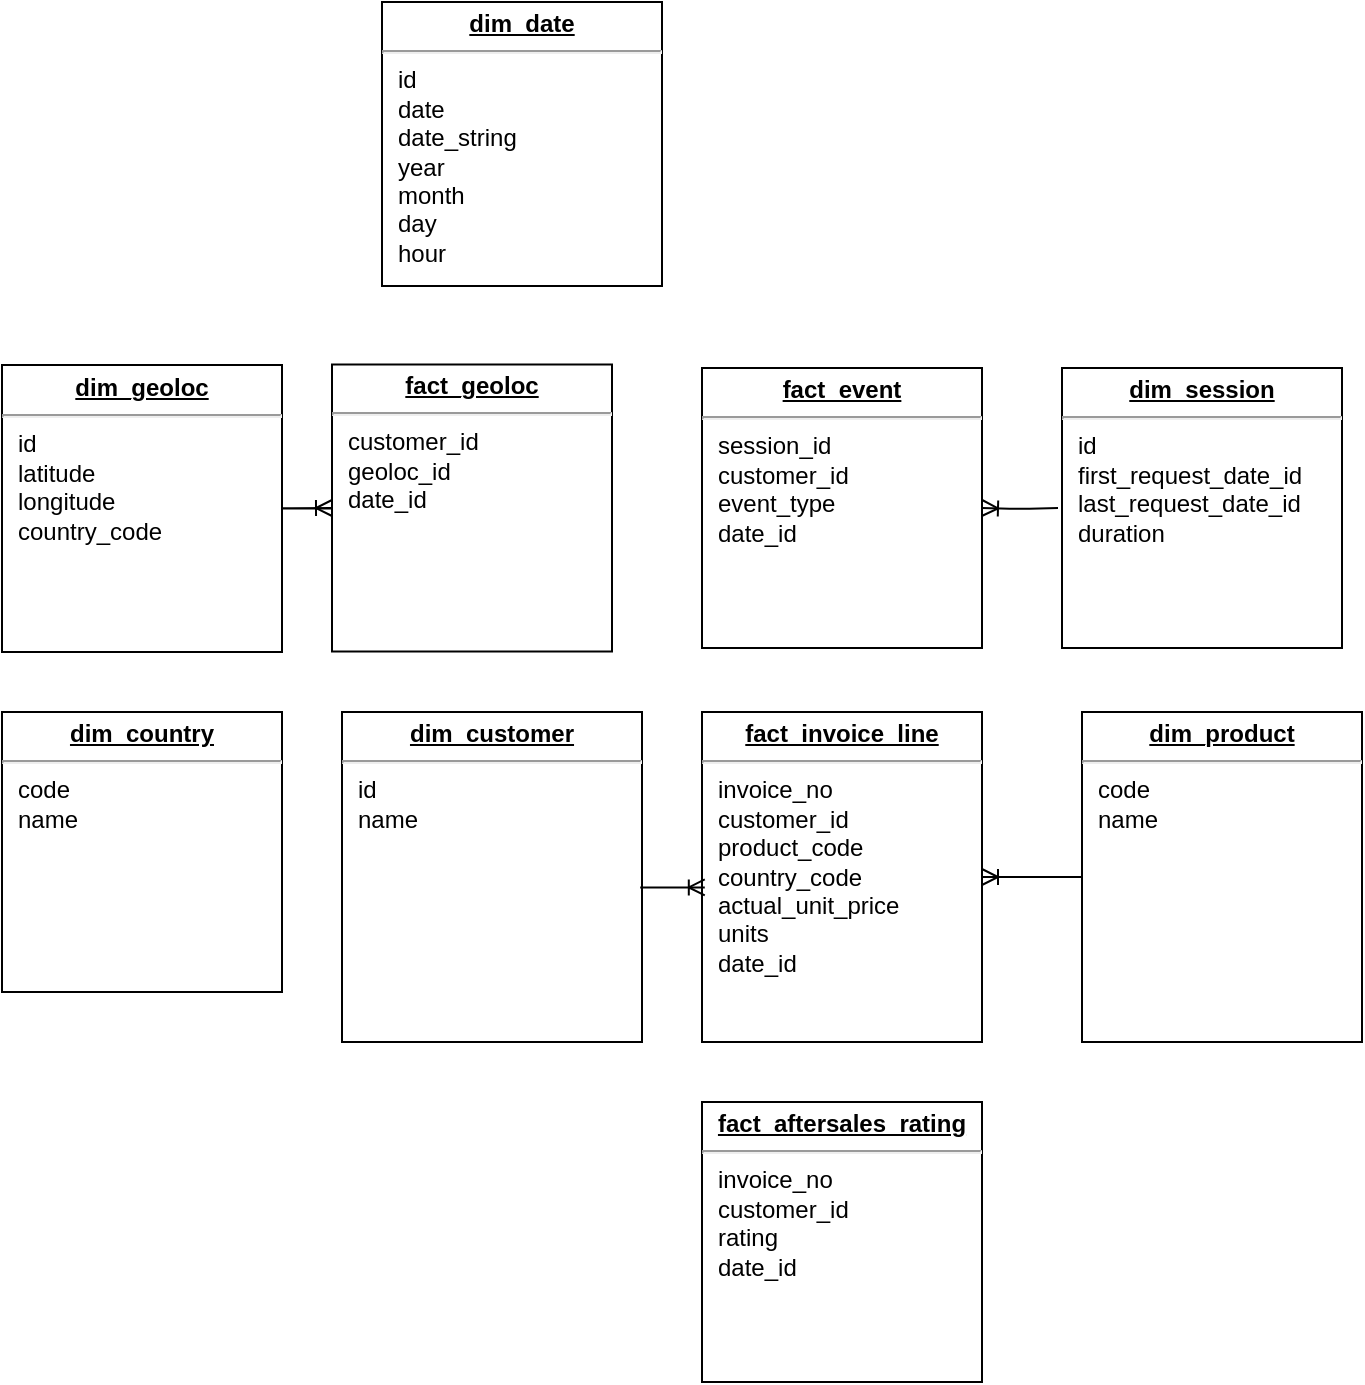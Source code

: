 <mxfile version="13.1.2" type="device"><diagram id="-OgoXKcS1M0JIQg4OqQq" name="Page-1"><mxGraphModel dx="1022" dy="2629" grid="1" gridSize="10" guides="1" tooltips="1" connect="1" arrows="1" fold="1" page="1" pageScale="1" pageWidth="850" pageHeight="1100" math="0" shadow="0"><root><mxCell id="0"/><mxCell id="1" parent="0"/><mxCell id="zKc6B4o03uSLCg8cYbm1-1" value="&lt;p style=&quot;margin: 0px ; margin-top: 4px ; text-align: center ; text-decoration: underline&quot;&gt;&lt;b&gt;dim_product&lt;/b&gt;&lt;/p&gt;&lt;hr&gt;&lt;p style=&quot;margin: 0px ; margin-left: 8px&quot;&gt;code&lt;/p&gt;&lt;p style=&quot;margin: 0px ; margin-left: 8px&quot;&gt;name&lt;/p&gt;" style="verticalAlign=top;align=left;overflow=fill;fontSize=12;fontFamily=Helvetica;html=1;rounded=0;shadow=0;comic=0;labelBackgroundColor=none;strokeWidth=1" parent="1" vertex="1"><mxGeometry x="630" y="-1685" width="140" height="165" as="geometry"/></mxCell><mxCell id="zKc6B4o03uSLCg8cYbm1-2" value="&lt;p style=&quot;margin: 0px ; margin-top: 4px ; text-align: center ; text-decoration: underline&quot;&gt;&lt;b&gt;dim_country&lt;/b&gt;&lt;/p&gt;&lt;hr&gt;&lt;p style=&quot;margin: 0px ; margin-left: 8px&quot;&gt;code&lt;/p&gt;&lt;p style=&quot;margin: 0px ; margin-left: 8px&quot;&gt;&lt;span&gt;name&lt;/span&gt;&lt;/p&gt;&lt;p style=&quot;margin: 0px ; margin-left: 8px&quot;&gt;&lt;br&gt;&lt;/p&gt;" style="verticalAlign=top;align=left;overflow=fill;fontSize=12;fontFamily=Helvetica;html=1;rounded=0;shadow=0;comic=0;labelBackgroundColor=none;strokeWidth=1" parent="1" vertex="1"><mxGeometry x="90" y="-1685" width="140" height="140" as="geometry"/></mxCell><mxCell id="zKc6B4o03uSLCg8cYbm1-3" value="&lt;p style=&quot;margin: 0px ; margin-top: 4px ; text-align: center ; text-decoration: underline&quot;&gt;&lt;b&gt;fact_invoice_line&lt;/b&gt;&lt;/p&gt;&lt;hr&gt;&lt;p style=&quot;margin: 0px 0px 0px 8px&quot;&gt;&lt;span&gt;invoice_no&lt;/span&gt;&lt;br&gt;&lt;/p&gt;&lt;p style=&quot;margin: 0px 0px 0px 8px&quot;&gt;customer_id&lt;br&gt;&lt;/p&gt;&lt;p style=&quot;margin: 0px 0px 0px 8px&quot;&gt;&lt;span&gt;product_code&lt;/span&gt;&lt;br&gt;&lt;/p&gt;&lt;p style=&quot;margin: 0px 0px 0px 8px&quot;&gt;&lt;span&gt;country_code&lt;/span&gt;&lt;/p&gt;&lt;p style=&quot;margin: 0px 0px 0px 8px&quot;&gt;&lt;span&gt;actual_unit_price&lt;/span&gt;&lt;/p&gt;&lt;p style=&quot;margin: 0px 0px 0px 8px&quot;&gt;&lt;span&gt;units&lt;/span&gt;&lt;/p&gt;&lt;p style=&quot;margin: 0px 0px 0px 8px&quot;&gt;date_id&lt;br&gt;&lt;/p&gt;&lt;p style=&quot;margin: 0px ; margin-left: 8px&quot;&gt;&lt;br&gt;&lt;/p&gt;" style="verticalAlign=top;align=left;overflow=fill;fontSize=12;fontFamily=Helvetica;html=1;rounded=0;shadow=0;comic=0;labelBackgroundColor=none;strokeWidth=1" parent="1" vertex="1"><mxGeometry x="440" y="-1685" width="140" height="165" as="geometry"/></mxCell><mxCell id="zKc6B4o03uSLCg8cYbm1-4" value="&lt;p style=&quot;margin: 0px ; margin-top: 4px ; text-align: center ; text-decoration: underline&quot;&gt;&lt;b&gt;fact_event&lt;/b&gt;&lt;/p&gt;&lt;hr&gt;&lt;p style=&quot;margin: 0px 0px 0px 8px&quot;&gt;session_id&lt;/p&gt;&lt;p style=&quot;margin: 0px 0px 0px 8px&quot;&gt;&lt;span&gt;customer_id&lt;/span&gt;&lt;/p&gt;&lt;p style=&quot;margin: 0px 0px 0px 8px&quot;&gt;event_type&lt;span&gt;&lt;br&gt;&lt;/span&gt;&lt;/p&gt;&lt;p style=&quot;margin: 0px ; margin-left: 8px&quot;&gt;date_id&lt;/p&gt;&lt;p style=&quot;margin: 0px ; margin-left: 8px&quot;&gt;&lt;br&gt;&lt;/p&gt;" style="verticalAlign=top;align=left;overflow=fill;fontSize=12;fontFamily=Helvetica;html=1;rounded=0;shadow=0;comic=0;labelBackgroundColor=none;strokeWidth=1" parent="1" vertex="1"><mxGeometry x="440" y="-1857" width="140" height="140" as="geometry"/></mxCell><mxCell id="zKc6B4o03uSLCg8cYbm1-5" value="&lt;p style=&quot;margin: 0px ; margin-top: 4px ; text-align: center ; text-decoration: underline&quot;&gt;&lt;b&gt;dim_geoloc&lt;/b&gt;&lt;/p&gt;&lt;hr&gt;&lt;p style=&quot;margin: 0px ; margin-left: 8px&quot;&gt;id&lt;/p&gt;&lt;p style=&quot;margin: 0px ; margin-left: 8px&quot;&gt;latitude&lt;/p&gt;&lt;p style=&quot;margin: 0px ; margin-left: 8px&quot;&gt;longitude&lt;/p&gt;&lt;p style=&quot;margin: 0px ; margin-left: 8px&quot;&gt;country_code&lt;/p&gt;" style="verticalAlign=top;align=left;overflow=fill;fontSize=12;fontFamily=Helvetica;html=1;rounded=0;shadow=0;comic=0;labelBackgroundColor=none;strokeWidth=1" parent="1" vertex="1"><mxGeometry x="90" y="-1858.5" width="140" height="143.5" as="geometry"/></mxCell><mxCell id="zKc6B4o03uSLCg8cYbm1-6" value="&lt;p style=&quot;margin: 0px ; margin-top: 4px ; text-align: center ; text-decoration: underline&quot;&gt;&lt;b&gt;dim_customer&lt;/b&gt;&lt;/p&gt;&lt;hr&gt;&lt;p style=&quot;margin: 0px ; margin-left: 8px&quot;&gt;id&lt;/p&gt;&lt;p style=&quot;margin: 0px ; margin-left: 8px&quot;&gt;name&lt;/p&gt;&lt;p style=&quot;margin: 0px ; margin-left: 8px&quot;&gt;&lt;br&gt;&lt;/p&gt;" style="verticalAlign=top;align=left;overflow=fill;fontSize=12;fontFamily=Helvetica;html=1;rounded=0;shadow=0;comic=0;labelBackgroundColor=none;strokeWidth=1" parent="1" vertex="1"><mxGeometry x="260" y="-1685" width="150" height="165" as="geometry"/></mxCell><mxCell id="zKc6B4o03uSLCg8cYbm1-8" value="&lt;p style=&quot;margin: 0px ; margin-top: 4px ; text-align: center ; text-decoration: underline&quot;&gt;&lt;b&gt;fact_aftersales_rating&lt;/b&gt;&lt;/p&gt;&lt;hr&gt;&lt;p style=&quot;margin: 0px 0px 0px 8px&quot;&gt;invoice_no&lt;/p&gt;&lt;p style=&quot;margin: 0px 0px 0px 8px&quot;&gt;customer_id&lt;/p&gt;&lt;p style=&quot;margin: 0px 0px 0px 8px&quot;&gt;rating&lt;/p&gt;&lt;p style=&quot;margin: 0px 0px 0px 8px&quot;&gt;date_id&lt;/p&gt;&lt;p style=&quot;margin: 0px 0px 0px 8px&quot;&gt;&lt;span&gt;&lt;br&gt;&lt;/span&gt;&lt;/p&gt;&lt;p style=&quot;margin: 0px ; margin-left: 8px&quot;&gt;&lt;br&gt;&lt;/p&gt;&lt;p style=&quot;margin: 0px ; margin-left: 8px&quot;&gt;&lt;br&gt;&lt;/p&gt;" style="verticalAlign=top;align=left;overflow=fill;fontSize=12;fontFamily=Helvetica;html=1;rounded=0;shadow=0;comic=0;labelBackgroundColor=none;strokeWidth=1" parent="1" vertex="1"><mxGeometry x="440" y="-1490" width="140" height="140" as="geometry"/></mxCell><mxCell id="zKc6B4o03uSLCg8cYbm1-9" value="&lt;p style=&quot;margin: 0px ; margin-top: 4px ; text-align: center ; text-decoration: underline&quot;&gt;&lt;b&gt;dim_date&lt;/b&gt;&lt;/p&gt;&lt;hr&gt;&lt;p style=&quot;margin: 0px 0px 0px 8px&quot;&gt;id&lt;/p&gt;&lt;p style=&quot;margin: 0px 0px 0px 8px&quot;&gt;date&lt;/p&gt;&lt;p style=&quot;margin: 0px 0px 0px 8px&quot;&gt;date_string&lt;/p&gt;&lt;p style=&quot;margin: 0px 0px 0px 8px&quot;&gt;year&lt;/p&gt;&lt;p style=&quot;margin: 0px 0px 0px 8px&quot;&gt;month&lt;/p&gt;&lt;p style=&quot;margin: 0px 0px 0px 8px&quot;&gt;day&lt;/p&gt;&lt;p style=&quot;margin: 0px 0px 0px 8px&quot;&gt;hour&lt;/p&gt;" style="verticalAlign=top;align=left;overflow=fill;fontSize=12;fontFamily=Helvetica;html=1;rounded=0;shadow=0;comic=0;labelBackgroundColor=none;strokeWidth=1" parent="1" vertex="1"><mxGeometry x="280" y="-2040" width="140" height="142" as="geometry"/></mxCell><mxCell id="zKc6B4o03uSLCg8cYbm1-10" value="&lt;p style=&quot;margin: 0px ; margin-top: 4px ; text-align: center ; text-decoration: underline&quot;&gt;&lt;b&gt;dim_session&lt;/b&gt;&lt;/p&gt;&lt;hr&gt;&lt;p style=&quot;margin: 0px ; margin-left: 8px&quot;&gt;id&lt;/p&gt;&lt;p style=&quot;margin: 0px ; margin-left: 8px&quot;&gt;first_request_date_id&lt;/p&gt;&lt;p style=&quot;margin: 0px ; margin-left: 8px&quot;&gt;last_request_date_id&lt;/p&gt;&lt;p style=&quot;margin: 0px ; margin-left: 8px&quot;&gt;duration&lt;/p&gt;&lt;p style=&quot;margin: 0px ; margin-left: 8px&quot;&gt;&lt;br&gt;&lt;/p&gt;" style="verticalAlign=top;align=left;overflow=fill;fontSize=12;fontFamily=Helvetica;html=1;rounded=0;shadow=0;comic=0;labelBackgroundColor=none;strokeWidth=1" parent="1" vertex="1"><mxGeometry x="620" y="-1857" width="140" height="140" as="geometry"/></mxCell><mxCell id="zKc6B4o03uSLCg8cYbm1-11" value="&lt;p style=&quot;margin: 0px ; margin-top: 4px ; text-align: center ; text-decoration: underline&quot;&gt;&lt;b&gt;fact_geoloc&lt;/b&gt;&lt;/p&gt;&lt;hr&gt;&lt;p style=&quot;margin: 0px ; margin-left: 8px&quot;&gt;customer_id&lt;/p&gt;&lt;p style=&quot;margin: 0px ; margin-left: 8px&quot;&gt;geoloc_id&lt;/p&gt;&lt;p style=&quot;margin: 0px ; margin-left: 8px&quot;&gt;date_id&lt;/p&gt;" style="verticalAlign=top;align=left;overflow=fill;fontSize=12;fontFamily=Helvetica;html=1;rounded=0;shadow=0;comic=0;labelBackgroundColor=none;strokeWidth=1" parent="1" vertex="1"><mxGeometry x="255" y="-1858.75" width="140" height="143.5" as="geometry"/></mxCell><mxCell id="zKc6B4o03uSLCg8cYbm1-12" value="" style="edgeStyle=orthogonalEdgeStyle;fontSize=12;html=1;endArrow=ERoneToMany;entryX=0.01;entryY=0.562;entryDx=0;entryDy=0;entryPerimeter=0;exitX=0.994;exitY=0.562;exitDx=0;exitDy=0;exitPerimeter=0;" parent="1" edge="1"><mxGeometry width="100" height="100" relative="1" as="geometry"><mxPoint x="409.1" y="-1597.27" as="sourcePoint"/><mxPoint x="441.4" y="-1597.27" as="targetPoint"/></mxGeometry></mxCell><mxCell id="zKc6B4o03uSLCg8cYbm1-35" value="" style="edgeStyle=orthogonalEdgeStyle;fontSize=12;html=1;endArrow=ERoneToMany;entryX=1;entryY=0.5;entryDx=0;entryDy=0;exitX=0;exitY=0.5;exitDx=0;exitDy=0;" parent="1" source="zKc6B4o03uSLCg8cYbm1-1" target="zKc6B4o03uSLCg8cYbm1-3" edge="1"><mxGeometry width="100" height="100" relative="1" as="geometry"><mxPoint x="510" y="-1490" as="sourcePoint"/><mxPoint x="610" y="-1590" as="targetPoint"/></mxGeometry></mxCell><mxCell id="zKc6B4o03uSLCg8cYbm1-36" value="" style="edgeStyle=entityRelationEdgeStyle;fontSize=12;html=1;endArrow=ERoneToMany;entryX=0;entryY=0.5;entryDx=0;entryDy=0;exitX=1;exitY=0.5;exitDx=0;exitDy=0;" parent="1" source="zKc6B4o03uSLCg8cYbm1-5" target="zKc6B4o03uSLCg8cYbm1-11" edge="1"><mxGeometry width="100" height="100" relative="1" as="geometry"><mxPoint x="270" y="-1670" as="sourcePoint"/><mxPoint x="370" y="-1770" as="targetPoint"/></mxGeometry></mxCell><mxCell id="zKc6B4o03uSLCg8cYbm1-41" value="" style="edgeStyle=orthogonalEdgeStyle;fontSize=12;html=1;endArrow=ERoneToMany;entryX=1;entryY=0.5;entryDx=0;entryDy=0;" parent="1" target="zKc6B4o03uSLCg8cYbm1-4" edge="1"><mxGeometry width="100" height="100" relative="1" as="geometry"><mxPoint x="618" y="-1787" as="sourcePoint"/><mxPoint x="480" y="-1640" as="targetPoint"/></mxGeometry></mxCell><mxCell id="ErMvPMSyNtxdvUq5ZRuO-3" style="rounded=0;orthogonalLoop=1;jettySize=auto;html=1;entryX=0.5;entryY=1;entryDx=0;entryDy=0;" parent="1" source="zKc6B4o03uSLCg8cYbm1-5" target="zKc6B4o03uSLCg8cYbm1-5" edge="1"><mxGeometry relative="1" as="geometry"/></mxCell></root></mxGraphModel></diagram></mxfile>
